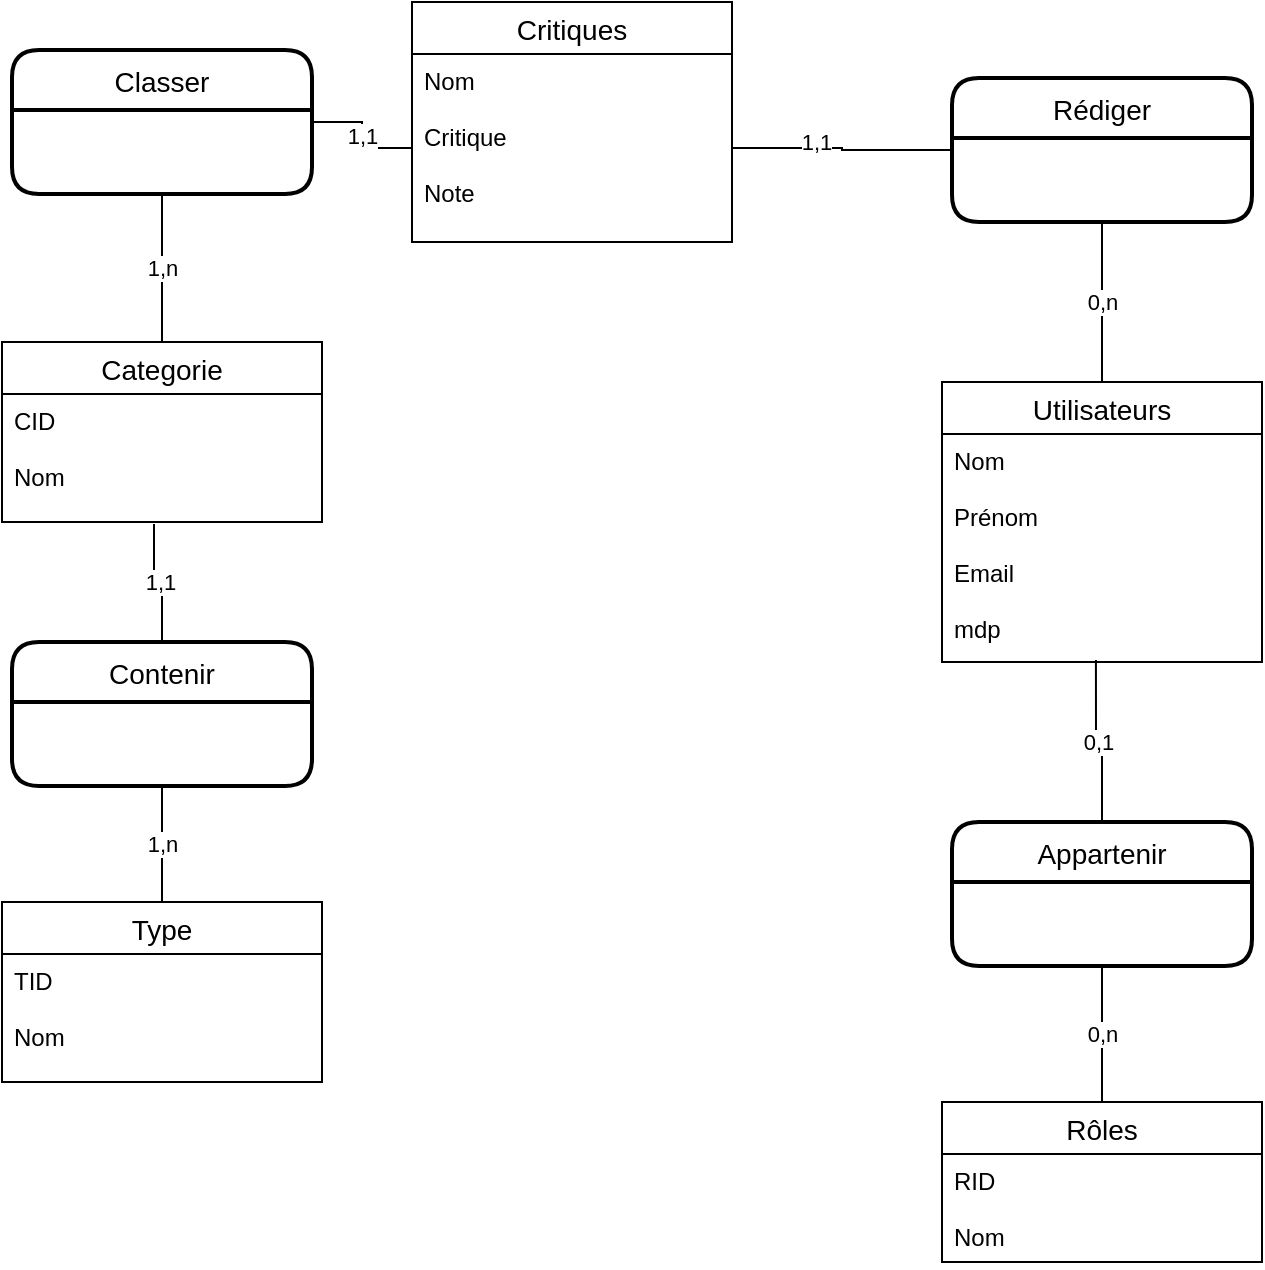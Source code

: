 <mxfile version="16.5.6" type="device"><diagram id="rQ3rWNV_Al2Aw7xKDqxY" name="Page-1"><mxGraphModel dx="1422" dy="734" grid="1" gridSize="10" guides="1" tooltips="1" connect="1" arrows="1" fold="1" page="1" pageScale="1" pageWidth="827" pageHeight="1169" math="0" shadow="0"><root><mxCell id="0"/><mxCell id="1" parent="0"/><mxCell id="gJ8uL5oS5Cyem8Zdwd3l-7" value="Utilisateurs" style="swimlane;fontStyle=0;childLayout=stackLayout;horizontal=1;startSize=26;horizontalStack=0;resizeParent=1;resizeParentMax=0;resizeLast=0;collapsible=1;marginBottom=0;align=center;fontSize=14;" vertex="1" parent="1"><mxGeometry x="535" y="210" width="160" height="140" as="geometry"/></mxCell><mxCell id="gJ8uL5oS5Cyem8Zdwd3l-8" value="Nom&#10;&#10;Prénom&#10;&#10;Email&#10;&#10;mdp&#10;&#10;" style="text;strokeColor=none;fillColor=none;spacingLeft=4;spacingRight=4;overflow=hidden;rotatable=0;points=[[0,0.5],[1,0.5]];portConstraint=eastwest;fontSize=12;" vertex="1" parent="gJ8uL5oS5Cyem8Zdwd3l-7"><mxGeometry y="26" width="160" height="114" as="geometry"/></mxCell><mxCell id="gJ8uL5oS5Cyem8Zdwd3l-15" value="Critiques" style="swimlane;fontStyle=0;childLayout=stackLayout;horizontal=1;startSize=26;horizontalStack=0;resizeParent=1;resizeParentMax=0;resizeLast=0;collapsible=1;marginBottom=0;align=center;fontSize=14;" vertex="1" parent="1"><mxGeometry x="270" y="20" width="160" height="120" as="geometry"/></mxCell><mxCell id="gJ8uL5oS5Cyem8Zdwd3l-16" value="Nom&#10;&#10;Critique&#10;&#10;Note&#10;&#10;" style="text;strokeColor=none;fillColor=none;spacingLeft=4;spacingRight=4;overflow=hidden;rotatable=0;points=[[0,0.5],[1,0.5]];portConstraint=eastwest;fontSize=12;" vertex="1" parent="gJ8uL5oS5Cyem8Zdwd3l-15"><mxGeometry y="26" width="160" height="94" as="geometry"/></mxCell><mxCell id="gJ8uL5oS5Cyem8Zdwd3l-19" value="" style="edgeStyle=orthogonalEdgeStyle;rounded=0;orthogonalLoop=1;jettySize=auto;html=1;endArrow=none;endFill=0;" edge="1" parent="1" source="gJ8uL5oS5Cyem8Zdwd3l-17" target="gJ8uL5oS5Cyem8Zdwd3l-16"><mxGeometry relative="1" as="geometry"/></mxCell><mxCell id="gJ8uL5oS5Cyem8Zdwd3l-21" value="1,1" style="edgeLabel;html=1;align=center;verticalAlign=middle;resizable=0;points=[];" vertex="1" connectable="0" parent="gJ8uL5oS5Cyem8Zdwd3l-19"><mxGeometry x="0.246" y="-3" relative="1" as="geometry"><mxPoint as="offset"/></mxGeometry></mxCell><mxCell id="gJ8uL5oS5Cyem8Zdwd3l-20" value="0,n" style="edgeStyle=orthogonalEdgeStyle;rounded=0;orthogonalLoop=1;jettySize=auto;html=1;exitX=0.5;exitY=1;exitDx=0;exitDy=0;entryX=0.5;entryY=0;entryDx=0;entryDy=0;endArrow=none;endFill=0;" edge="1" parent="1" source="gJ8uL5oS5Cyem8Zdwd3l-17" target="gJ8uL5oS5Cyem8Zdwd3l-7"><mxGeometry relative="1" as="geometry"/></mxCell><mxCell id="gJ8uL5oS5Cyem8Zdwd3l-17" value="Rédiger" style="swimlane;childLayout=stackLayout;horizontal=1;startSize=30;horizontalStack=0;rounded=1;fontSize=14;fontStyle=0;strokeWidth=2;resizeParent=0;resizeLast=1;shadow=0;dashed=0;align=center;" vertex="1" parent="1"><mxGeometry x="540" y="58" width="150" height="72" as="geometry"/></mxCell><mxCell id="gJ8uL5oS5Cyem8Zdwd3l-26" value="0,n" style="edgeStyle=orthogonalEdgeStyle;rounded=0;orthogonalLoop=1;jettySize=auto;html=1;exitX=0.5;exitY=1;exitDx=0;exitDy=0;entryX=0.5;entryY=0;entryDx=0;entryDy=0;endArrow=none;endFill=0;" edge="1" parent="1" source="gJ8uL5oS5Cyem8Zdwd3l-22" target="gJ8uL5oS5Cyem8Zdwd3l-24"><mxGeometry relative="1" as="geometry"/></mxCell><mxCell id="gJ8uL5oS5Cyem8Zdwd3l-40" value="0,1" style="edgeStyle=orthogonalEdgeStyle;rounded=0;orthogonalLoop=1;jettySize=auto;html=1;exitX=0.5;exitY=0;exitDx=0;exitDy=0;entryX=0.481;entryY=0.991;entryDx=0;entryDy=0;entryPerimeter=0;endArrow=none;endFill=0;" edge="1" parent="1" source="gJ8uL5oS5Cyem8Zdwd3l-22" target="gJ8uL5oS5Cyem8Zdwd3l-8"><mxGeometry relative="1" as="geometry"/></mxCell><mxCell id="gJ8uL5oS5Cyem8Zdwd3l-22" value="Appartenir" style="swimlane;childLayout=stackLayout;horizontal=1;startSize=30;horizontalStack=0;rounded=1;fontSize=14;fontStyle=0;strokeWidth=2;resizeParent=0;resizeLast=1;shadow=0;dashed=0;align=center;" vertex="1" parent="1"><mxGeometry x="540" y="430" width="150" height="72" as="geometry"/></mxCell><mxCell id="gJ8uL5oS5Cyem8Zdwd3l-24" value="Rôles" style="swimlane;fontStyle=0;childLayout=stackLayout;horizontal=1;startSize=26;horizontalStack=0;resizeParent=1;resizeParentMax=0;resizeLast=0;collapsible=1;marginBottom=0;align=center;fontSize=14;" vertex="1" parent="1"><mxGeometry x="535" y="570" width="160" height="80" as="geometry"/></mxCell><mxCell id="gJ8uL5oS5Cyem8Zdwd3l-25" value="RID&#10;&#10;Nom" style="text;strokeColor=none;fillColor=none;spacingLeft=4;spacingRight=4;overflow=hidden;rotatable=0;points=[[0,0.5],[1,0.5]];portConstraint=eastwest;fontSize=12;" vertex="1" parent="gJ8uL5oS5Cyem8Zdwd3l-24"><mxGeometry y="26" width="160" height="54" as="geometry"/></mxCell><mxCell id="gJ8uL5oS5Cyem8Zdwd3l-34" value="1,n" style="edgeStyle=orthogonalEdgeStyle;rounded=0;orthogonalLoop=1;jettySize=auto;html=1;exitX=0.5;exitY=1;exitDx=0;exitDy=0;entryX=0.5;entryY=0;entryDx=0;entryDy=0;endArrow=none;endFill=0;" edge="1" parent="1" source="gJ8uL5oS5Cyem8Zdwd3l-27" target="gJ8uL5oS5Cyem8Zdwd3l-28"><mxGeometry relative="1" as="geometry"/></mxCell><mxCell id="gJ8uL5oS5Cyem8Zdwd3l-27" value="Classer" style="swimlane;childLayout=stackLayout;horizontal=1;startSize=30;horizontalStack=0;rounded=1;fontSize=14;fontStyle=0;strokeWidth=2;resizeParent=0;resizeLast=1;shadow=0;dashed=0;align=center;" vertex="1" parent="1"><mxGeometry x="70" y="44" width="150" height="72" as="geometry"/></mxCell><mxCell id="gJ8uL5oS5Cyem8Zdwd3l-28" value="Categorie" style="swimlane;fontStyle=0;childLayout=stackLayout;horizontal=1;startSize=26;horizontalStack=0;resizeParent=1;resizeParentMax=0;resizeLast=0;collapsible=1;marginBottom=0;align=center;fontSize=14;" vertex="1" parent="1"><mxGeometry x="65" y="190" width="160" height="90" as="geometry"/></mxCell><mxCell id="gJ8uL5oS5Cyem8Zdwd3l-29" value="CID&#10;&#10;Nom" style="text;strokeColor=none;fillColor=none;spacingLeft=4;spacingRight=4;overflow=hidden;rotatable=0;points=[[0,0.5],[1,0.5]];portConstraint=eastwest;fontSize=12;" vertex="1" parent="gJ8uL5oS5Cyem8Zdwd3l-28"><mxGeometry y="26" width="160" height="64" as="geometry"/></mxCell><mxCell id="gJ8uL5oS5Cyem8Zdwd3l-33" value="1,1" style="edgeStyle=orthogonalEdgeStyle;rounded=0;orthogonalLoop=1;jettySize=auto;html=1;exitX=0;exitY=0.5;exitDx=0;exitDy=0;entryX=1;entryY=0.5;entryDx=0;entryDy=0;endArrow=none;endFill=0;" edge="1" parent="1" source="gJ8uL5oS5Cyem8Zdwd3l-16" target="gJ8uL5oS5Cyem8Zdwd3l-27"><mxGeometry relative="1" as="geometry"/></mxCell><mxCell id="gJ8uL5oS5Cyem8Zdwd3l-38" value="1,n" style="edgeStyle=orthogonalEdgeStyle;rounded=0;orthogonalLoop=1;jettySize=auto;html=1;exitX=0.5;exitY=0;exitDx=0;exitDy=0;entryX=0.5;entryY=1;entryDx=0;entryDy=0;endArrow=none;endFill=0;" edge="1" parent="1" source="gJ8uL5oS5Cyem8Zdwd3l-35" target="gJ8uL5oS5Cyem8Zdwd3l-37"><mxGeometry relative="1" as="geometry"/></mxCell><mxCell id="gJ8uL5oS5Cyem8Zdwd3l-35" value="Type" style="swimlane;fontStyle=0;childLayout=stackLayout;horizontal=1;startSize=26;horizontalStack=0;resizeParent=1;resizeParentMax=0;resizeLast=0;collapsible=1;marginBottom=0;align=center;fontSize=14;" vertex="1" parent="1"><mxGeometry x="65" y="470" width="160" height="90" as="geometry"/></mxCell><mxCell id="gJ8uL5oS5Cyem8Zdwd3l-36" value="TID&#10;&#10;Nom" style="text;strokeColor=none;fillColor=none;spacingLeft=4;spacingRight=4;overflow=hidden;rotatable=0;points=[[0,0.5],[1,0.5]];portConstraint=eastwest;fontSize=12;" vertex="1" parent="gJ8uL5oS5Cyem8Zdwd3l-35"><mxGeometry y="26" width="160" height="64" as="geometry"/></mxCell><mxCell id="gJ8uL5oS5Cyem8Zdwd3l-39" value="1,1" style="edgeStyle=orthogonalEdgeStyle;rounded=0;orthogonalLoop=1;jettySize=auto;html=1;exitX=0.5;exitY=0;exitDx=0;exitDy=0;entryX=0.475;entryY=1.016;entryDx=0;entryDy=0;entryPerimeter=0;endArrow=none;endFill=0;" edge="1" parent="1" source="gJ8uL5oS5Cyem8Zdwd3l-37" target="gJ8uL5oS5Cyem8Zdwd3l-29"><mxGeometry relative="1" as="geometry"/></mxCell><mxCell id="gJ8uL5oS5Cyem8Zdwd3l-37" value="Contenir" style="swimlane;childLayout=stackLayout;horizontal=1;startSize=30;horizontalStack=0;rounded=1;fontSize=14;fontStyle=0;strokeWidth=2;resizeParent=0;resizeLast=1;shadow=0;dashed=0;align=center;" vertex="1" parent="1"><mxGeometry x="70" y="340" width="150" height="72" as="geometry"/></mxCell></root></mxGraphModel></diagram></mxfile>